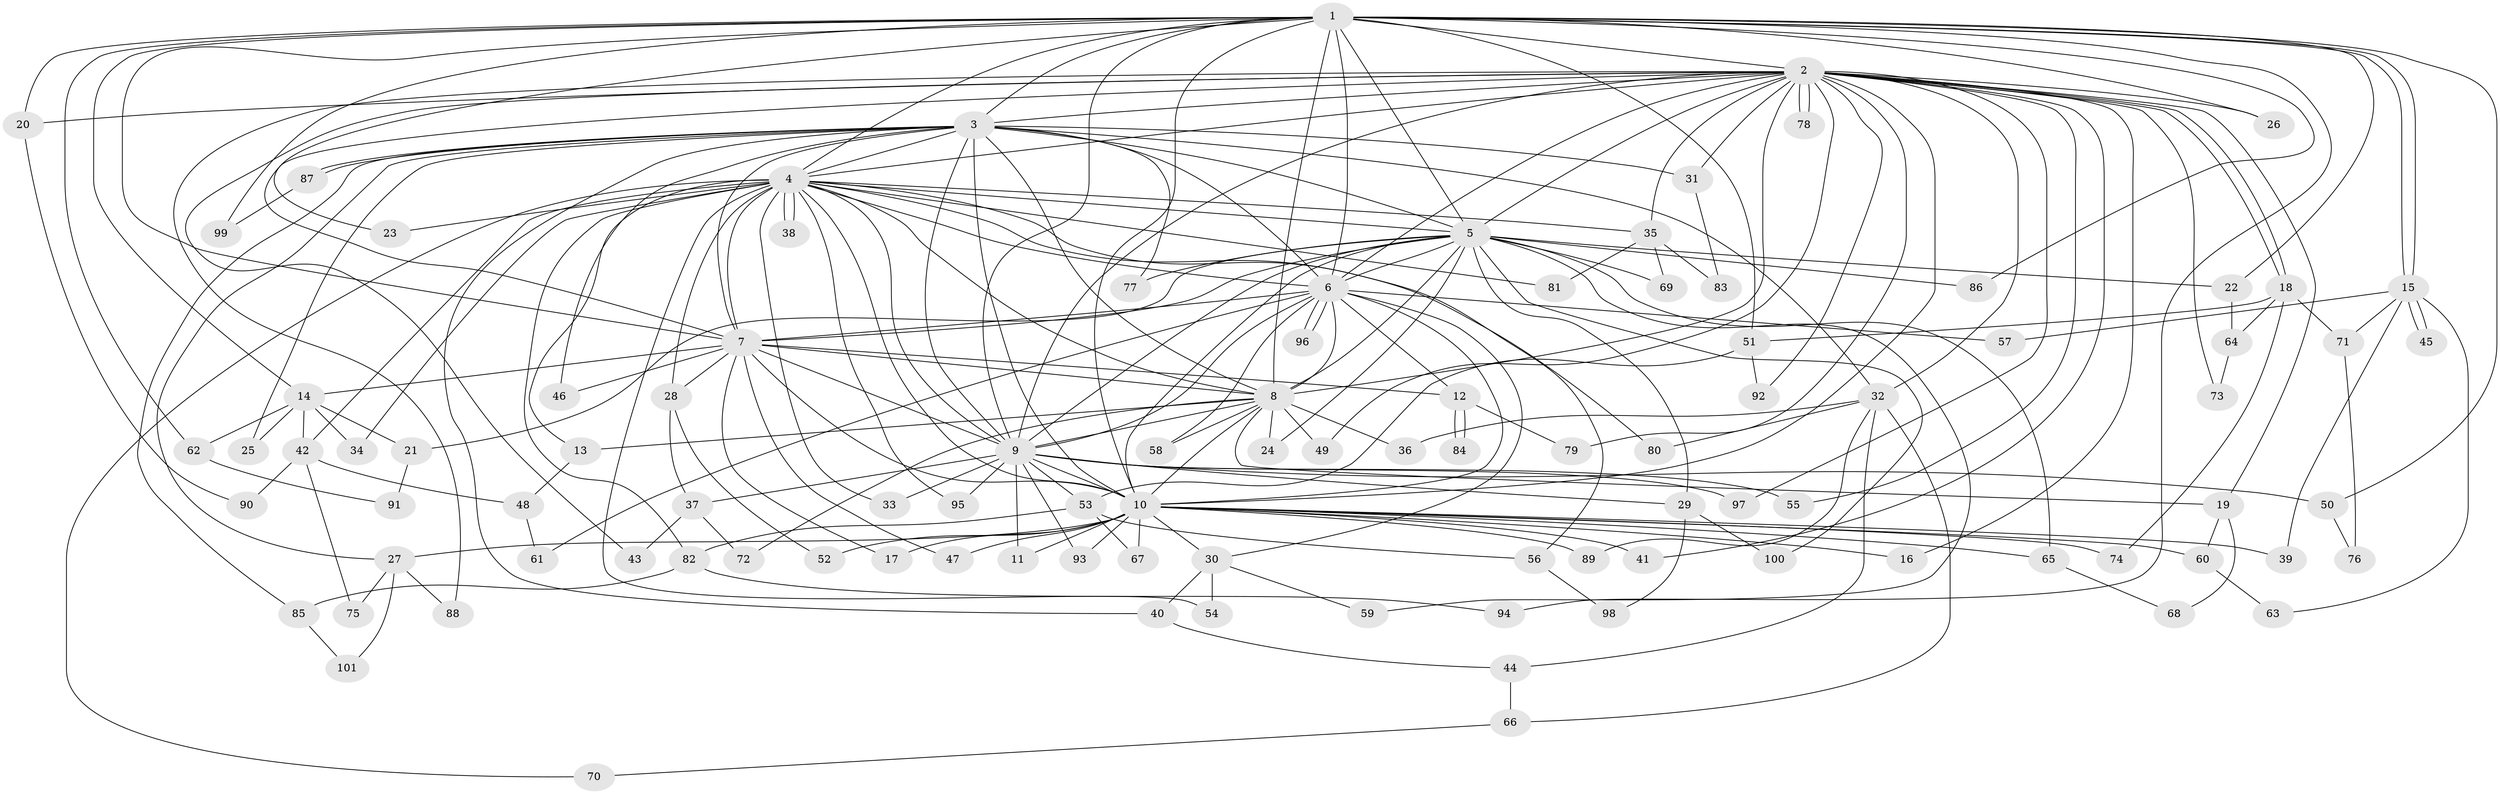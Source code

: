 // coarse degree distribution, {18: 0.028169014084507043, 22: 0.028169014084507043, 15: 0.028169014084507043, 21: 0.014084507042253521, 12: 0.014084507042253521, 4: 0.09859154929577464, 6: 0.056338028169014086, 2: 0.4647887323943662, 3: 0.09859154929577464, 5: 0.07042253521126761, 7: 0.014084507042253521, 1: 0.08450704225352113}
// Generated by graph-tools (version 1.1) at 2025/49/03/04/25 22:49:32]
// undirected, 101 vertices, 227 edges
graph export_dot {
  node [color=gray90,style=filled];
  1;
  2;
  3;
  4;
  5;
  6;
  7;
  8;
  9;
  10;
  11;
  12;
  13;
  14;
  15;
  16;
  17;
  18;
  19;
  20;
  21;
  22;
  23;
  24;
  25;
  26;
  27;
  28;
  29;
  30;
  31;
  32;
  33;
  34;
  35;
  36;
  37;
  38;
  39;
  40;
  41;
  42;
  43;
  44;
  45;
  46;
  47;
  48;
  49;
  50;
  51;
  52;
  53;
  54;
  55;
  56;
  57;
  58;
  59;
  60;
  61;
  62;
  63;
  64;
  65;
  66;
  67;
  68;
  69;
  70;
  71;
  72;
  73;
  74;
  75;
  76;
  77;
  78;
  79;
  80;
  81;
  82;
  83;
  84;
  85;
  86;
  87;
  88;
  89;
  90;
  91;
  92;
  93;
  94;
  95;
  96;
  97;
  98;
  99;
  100;
  101;
  1 -- 2;
  1 -- 3;
  1 -- 4;
  1 -- 5;
  1 -- 6;
  1 -- 7;
  1 -- 8;
  1 -- 9;
  1 -- 10;
  1 -- 14;
  1 -- 15;
  1 -- 15;
  1 -- 20;
  1 -- 22;
  1 -- 23;
  1 -- 26;
  1 -- 50;
  1 -- 51;
  1 -- 62;
  1 -- 86;
  1 -- 94;
  1 -- 99;
  2 -- 3;
  2 -- 4;
  2 -- 5;
  2 -- 6;
  2 -- 7;
  2 -- 8;
  2 -- 9;
  2 -- 10;
  2 -- 16;
  2 -- 18;
  2 -- 18;
  2 -- 19;
  2 -- 20;
  2 -- 26;
  2 -- 31;
  2 -- 32;
  2 -- 35;
  2 -- 41;
  2 -- 43;
  2 -- 49;
  2 -- 55;
  2 -- 73;
  2 -- 78;
  2 -- 78;
  2 -- 79;
  2 -- 88;
  2 -- 92;
  2 -- 97;
  3 -- 4;
  3 -- 5;
  3 -- 6;
  3 -- 7;
  3 -- 8;
  3 -- 9;
  3 -- 10;
  3 -- 25;
  3 -- 27;
  3 -- 31;
  3 -- 32;
  3 -- 40;
  3 -- 46;
  3 -- 77;
  3 -- 85;
  3 -- 87;
  3 -- 87;
  4 -- 5;
  4 -- 6;
  4 -- 7;
  4 -- 8;
  4 -- 9;
  4 -- 10;
  4 -- 13;
  4 -- 23;
  4 -- 28;
  4 -- 33;
  4 -- 34;
  4 -- 35;
  4 -- 38;
  4 -- 38;
  4 -- 42;
  4 -- 54;
  4 -- 56;
  4 -- 70;
  4 -- 80;
  4 -- 81;
  4 -- 82;
  4 -- 95;
  5 -- 6;
  5 -- 7;
  5 -- 8;
  5 -- 9;
  5 -- 10;
  5 -- 21;
  5 -- 22;
  5 -- 24;
  5 -- 29;
  5 -- 59;
  5 -- 65;
  5 -- 69;
  5 -- 77;
  5 -- 86;
  5 -- 100;
  6 -- 7;
  6 -- 8;
  6 -- 9;
  6 -- 10;
  6 -- 12;
  6 -- 30;
  6 -- 57;
  6 -- 58;
  6 -- 61;
  6 -- 96;
  6 -- 96;
  7 -- 8;
  7 -- 9;
  7 -- 10;
  7 -- 12;
  7 -- 14;
  7 -- 17;
  7 -- 28;
  7 -- 46;
  7 -- 47;
  8 -- 9;
  8 -- 10;
  8 -- 13;
  8 -- 19;
  8 -- 24;
  8 -- 36;
  8 -- 49;
  8 -- 58;
  8 -- 72;
  9 -- 10;
  9 -- 11;
  9 -- 29;
  9 -- 33;
  9 -- 37;
  9 -- 50;
  9 -- 53;
  9 -- 55;
  9 -- 93;
  9 -- 95;
  9 -- 97;
  10 -- 11;
  10 -- 16;
  10 -- 17;
  10 -- 27;
  10 -- 30;
  10 -- 39;
  10 -- 41;
  10 -- 47;
  10 -- 52;
  10 -- 60;
  10 -- 65;
  10 -- 67;
  10 -- 74;
  10 -- 89;
  10 -- 93;
  12 -- 79;
  12 -- 84;
  12 -- 84;
  13 -- 48;
  14 -- 21;
  14 -- 25;
  14 -- 34;
  14 -- 42;
  14 -- 62;
  15 -- 39;
  15 -- 45;
  15 -- 45;
  15 -- 57;
  15 -- 63;
  15 -- 71;
  18 -- 51;
  18 -- 64;
  18 -- 71;
  18 -- 74;
  19 -- 60;
  19 -- 68;
  20 -- 90;
  21 -- 91;
  22 -- 64;
  27 -- 75;
  27 -- 88;
  27 -- 101;
  28 -- 37;
  28 -- 52;
  29 -- 98;
  29 -- 100;
  30 -- 40;
  30 -- 54;
  30 -- 59;
  31 -- 83;
  32 -- 36;
  32 -- 44;
  32 -- 66;
  32 -- 80;
  32 -- 89;
  35 -- 69;
  35 -- 81;
  35 -- 83;
  37 -- 43;
  37 -- 72;
  40 -- 44;
  42 -- 48;
  42 -- 75;
  42 -- 90;
  44 -- 66;
  48 -- 61;
  50 -- 76;
  51 -- 53;
  51 -- 92;
  53 -- 56;
  53 -- 67;
  53 -- 82;
  56 -- 98;
  60 -- 63;
  62 -- 91;
  64 -- 73;
  65 -- 68;
  66 -- 70;
  71 -- 76;
  82 -- 85;
  82 -- 94;
  85 -- 101;
  87 -- 99;
}
